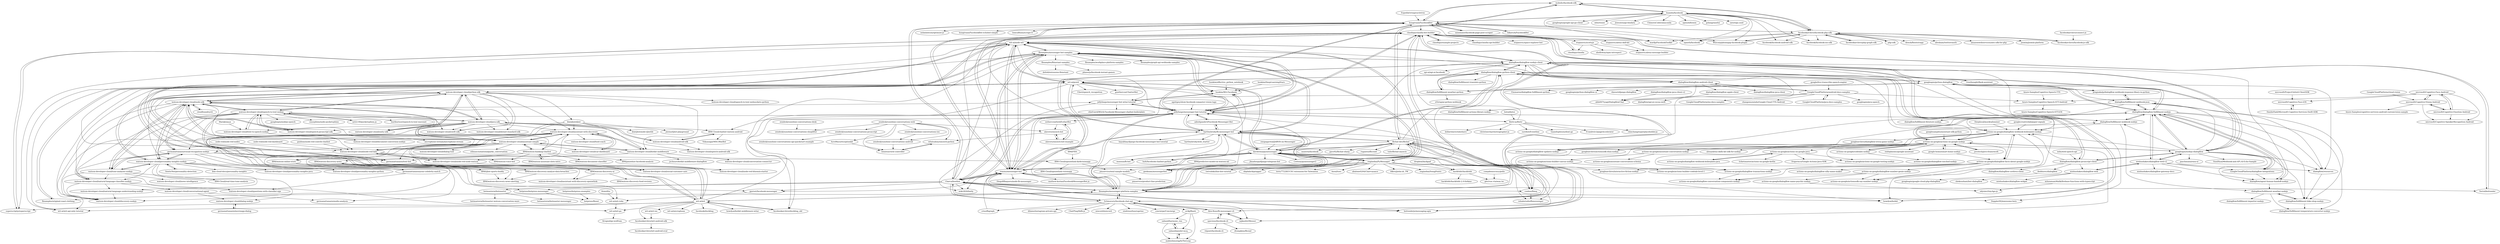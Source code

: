 digraph G {
"mobolic/facebook-sdk" -> "huandu/facebook" ["e"=1]
"mobolic/facebook-sdk" -> "hungtraan/FacebookBot" ["e"=1]
"mobolic/facebook-sdk" -> "facebookarchive/facebook-php-sdk" ["e"=1]
"mobolic/facebook-sdk" -> "fbchat-dev/fbchat" ["e"=1]
"Yoctol/bottender" -> "claudiajs/claudia-bot-builder" ["e"=1]
"fbsamples/original-coast-clothing" -> "fbsamples/messenger-bot-samples"
"googleapis/python-dialogflow" -> "dialogflow/dialogflow-python-client"
"googleapis/python-dialogflow" -> "dialogflow/fulfillment-weather-python"
"googleapis/python-dialogflow" -> "dialogflow/dialogflow-fulfillment-nodejs"
"googleapis/python-dialogflow" -> "googleapis/python-dialogflow-cx"
"googleapis/python-dialogflow" -> "dialogflow/fulfillment-webhook-nodejs"
"googleapis/python-dialogflow" -> "googleapis/nodejs-dialogflow"
"googleapis/python-dialogflow" -> "vkosuri/django-dialogflow"
"googleapis/python-dialogflow" -> "dialogflow/fulfillment-webhook-json"
"googleapis/python-dialogflow" -> "Emmarex/dialogflow-fulfillment-python"
"googleapis/python-dialogflow" -> "dialogflow/resources"
"googleapis/python-dialogflow" -> "pragnakalp/dialogflow-webhook-response-libary-in-python"
"googleapis/nodejs-dialogflow" -> "dialogflow/dialogflow-fulfillment-nodejs"
"googleapis/nodejs-dialogflow" -> "dialogflow/dialogflow-nodejs-client"
"googleapis/nodejs-dialogflow" -> "actions-on-google/actions-on-google-nodejs"
"googleapis/nodejs-dialogflow" -> "dialogflow/dialogflow-javascript-client"
"googleapis/nodejs-dialogflow" -> "dialogflow/fulfillment-webhook-nodejs"
"googleapis/nodejs-dialogflow" -> "dialogflow/fulfillment-webhook-json"
"googleapis/nodejs-dialogflow" -> "actions-on-google/dialogflow-webhook-boilerplate-nodejs"
"googleapis/nodejs-dialogflow" -> "mishushakov/dialogflow-web-v2"
"googleapis/nodejs-dialogflow" -> "dialogflow/agent-human-handoff-nodejs"
"googleapis/nodejs-dialogflow" -> "googleapis/python-dialogflow"
"googleapis/nodejs-dialogflow" -> "dialogflow/resources"
"googleapis/nodejs-dialogflow" -> "dialogflow/fulfillment-bike-shop-nodejs"
"googleapis/nodejs-dialogflow" -> "GoogleCloudPlatform/dialogflow-integrations"
"googleapis/nodejs-dialogflow" -> "paschmann/rasa-ui" ["e"=1]
"googleapis/nodejs-dialogflow" -> "SunilSyal/Webhook-and-API.AI-Echo-Sample"
"cloudfoundry/cli" -> "watson-developer-cloud/node-sdk" ["e"=1]
"facebookarchive/php-graph-sdk" -> "facebookarchive/facebook-php-sdk" ["e"=1]
"node-red/node-red-nodes" -> "watson-developer-cloud/node-red-labs" ["e"=1]
"Wizcorp/phonegap-facebook-plugin" -> "facebookarchive/facebook-php-sdk" ["e"=1]
"facebookarchive/duckling_old" -> "wit-ai/wit" ["e"=1]
"IBM/predictive-model-on-watson-ml" -> "pmservice/wml-sample-models"
"wit-ai/wit-ios" -> "facebookarchive/wit-android-sdk"
"mishushakov/dialogflow-web" -> "mishushakov/dialogflow-widget"
"mishushakov/dialogflow-web" -> "mishushakov/dialogflow-web-v2"
"mishushakov/dialogflow-web" -> "sheksushant/bot-dialogflow"
"IBM/FfDL" -> "IBM-Cloud/openwhisk-darkvisionapp" ["e"=1]
"syl22-00/pocketsphinx.js" -> "watson-developer-cloud/speech-to-text-nodejs" ["e"=1]
"wit-ai/wit" -> "wit-ai/node-wit"
"wit-ai/wit" -> "wit-ai/pywit"
"wit-ai/wit" -> "facebookarchive/duckling_old" ["e"=1]
"wit-ai/wit" -> "wit-ai/wit-api-only-tutorial"
"wit-ai/wit" -> "fbsamples/messenger-platform-samples"
"wit-ai/wit" -> "fbsamples/messenger-bot-samples"
"wit-ai/wit" -> "wit-ai/wit-go"
"wit-ai/wit" -> "wit-ai/wit-ios"
"wit-ai/wit" -> "jellyfangs/messenger-bot-witai-tutorial"
"wit-ai/wit" -> "wit-ai/microphone"
"wit-ai/wit" -> "facebook/duckling" ["e"=1]
"wit-ai/wit" -> "superscriptjs/superscript" ["e"=1]
"wit-ai/wit" -> "jellyfangs/messenger-bot-tutorial"
"wit-ai/wit" -> "howdyai/botkit-middleware-witai"
"wit-ai/wit" -> "facebookarchive/wit-android-sdk"
"fbsamples/fbinstant-samples" -> "phaserjs/facebook-instant-games"
"fbsamples/fbinstant-samples" -> "defold/extension-fbinstant"
"mishushakov/dialogflow-web-v2" -> "mishushakov/dialogflow-web"
"mishushakov/dialogflow-web-v2" -> "mishushakov/dialogflow-gateway-docs"
"mishushakov/dialogflow-web-v2" -> "dialogflow/dialogflow-fulfillment-nodejs"
"mishushakov/dialogflow-web-v2" -> "dialogflow/agent-human-handoff-nodejs"
"mishushakov/dialogflow-web-v2" -> "googleapis/nodejs-dialogflow"
"mishushakov/dialogflow-web-v2" -> "dialogflow/resources"
"mishushakov/dialogflow-web-v2" -> "GoogleCloudPlatform/dialogflow-integrations"
"dialogflow/dialogflow-fulfillment-nodejs" -> "googleapis/nodejs-dialogflow"
"dialogflow/dialogflow-fulfillment-nodejs" -> "dialogflow/fulfillment-webhook-nodejs"
"dialogflow/dialogflow-fulfillment-nodejs" -> "actions-on-google/actions-on-google-nodejs"
"dialogflow/dialogflow-fulfillment-nodejs" -> "dialogflow/fulfillment-webhook-json"
"dialogflow/dialogflow-fulfillment-nodejs" -> "dialogflow/fulfillment-firestore-nodejs"
"dialogflow/dialogflow-fulfillment-nodejs" -> "dialogflow/agent-human-handoff-nodejs"
"dialogflow/dialogflow-fulfillment-nodejs" -> "dialogflow/dialogflow-nodejs-client"
"dialogflow/dialogflow-fulfillment-nodejs" -> "GoogleCloudPlatform/dialogflow-integrations"
"dialogflow/dialogflow-fulfillment-nodejs" -> "dialogflow/fulfillment-bike-shop-nodejs"
"dialogflow/dialogflow-fulfillment-nodejs" -> "dialogflow/resources"
"dialogflow/dialogflow-fulfillment-nodejs" -> "mishushakov/dialogflow-web-v2"
"dialogflow/dialogflow-fulfillment-nodejs" -> "actions-on-google/dialogflow-webhook-boilerplate-nodejs"
"dialogflow/dialogflow-fulfillment-nodejs" -> "googleapis/python-dialogflow"
"dialogflow/dialogflow-fulfillment-nodejs" -> "actions-on-google/dialogflow-updates-nodejs"
"dialogflow/dialogflow-fulfillment-nodejs" -> "dialogflow/fulfillment-temperature-converter-nodejs"
"dialogflow/resources" -> "dialogflow/fulfillment-bike-shop-nodejs"
"IBM/watson-discovery-ui" -> "IBM/watson-discovery-news"
"IBM/watson-discovery-ui" -> "IBM/watson-discovery-food-reviews"
"IBM/watson-discovery-ui" -> "watson-developer-cloud/assistant-with-discovery-openwhisk"
"actions-on-google/actions-on-google-java" -> "actions-on-google/dialogflow-webhook-boilerplate-java"
"actions-on-google/actions-on-google-java" -> "ticketmaster/actions-on-google-kotlin" ["e"=1]
"actions-on-google/actions-on-google-java" -> "actions-on-google/actions-on-google-testing-nodejs"
"actions-on-google/actions-on-google-java" -> "frogermcs/Google-Actions-Java-SDK" ["e"=1]
"pragnakalp/dialogflow-webhook-response-libary-in-python" -> "dialogflow/fulfillment-webhook-json"
"actions-on-google/codelabs-nodejs" -> "actions-on-google/actions-on-google-nodejs"
"actions-on-google/codelabs-nodejs" -> "actions-on-google/dialogflow-iosched-nodejs"
"googlecreativelab/paper-signals" -> "actions-on-google/dialogflow-webhook-boilerplate-nodejs" ["e"=1]
"dialogflow/fulfillment-bike-shop-nodejs" -> "dialogflow/fulfillment-weather-nodejs"
"dialogflow/fulfillment-bike-shop-nodejs" -> "dialogflow/fulfillment-temperature-converter-nodejs"
"dialogflow/fulfillment-webhook-json" -> "pragnakalp/dialogflow-webhook-response-libary-in-python"
"dialogflow/fulfillment-webhook-json" -> "dialogflow/dialogflow-fulfillment-nodejs"
"dialogflow/fulfillment-webhook-json" -> "dialogflow/resources"
"dialogflow/fulfillment-webhook-json" -> "dialogflow/fulfillment-actions-library-nodejs"
"dialogflow/fulfillment-webhook-json" -> "dialogflow/fulfillment-bike-shop-nodejs"
"dialogflow/fulfillment-webhook-json" -> "actions-on-google/dialogflow-updates-nodejs"
"zendesk/sunshine-conversations-ios" -> "zendesk/sunshine-conversations-android"
"sahasd/harmony_rnn" -> "sahasd/quizlet-mcq"
"sahasd/harmony_rnn" -> "maheshmurag/InTheLoop"
"facebookarchive/wit-android-sdk" -> "facebookarchive/wit-android-eval"
"wit-ai/wit-go" -> "Krognol/go-wolfram" ["e"=1]
"actions-on-google/dialogflow-webhook-boilerplate-java" -> "actions-on-google/actions-on-google-java"
"dialogflow/dialogflow-java-client-v2" -> "abhi007tyagi/DialogflowChat"
"wit-ai/pywit" -> "wit-ai/node-wit"
"wit-ai/pywit" -> "wit-ai/wit"
"wit-ai/pywit" -> "dialogflow/dialogflow-python-client"
"wit-ai/pywit" -> "hartleybrody/fb-messenger-bot"
"wit-ai/pywit" -> "wit-ai/wit-api-only-tutorial"
"wit-ai/pywit" -> "davidchua/pymessenger"
"wit-ai/pywit" -> "facebookarchive/duckling_old" ["e"=1]
"wit-ai/pywit" -> "wit-ai/wit-go"
"wit-ai/pywit" -> "geeknam/messengerbot"
"wit-ai/pywit" -> "jellyfangs/messenger-bot-tutorial"
"wit-ai/pywit" -> "wit-ai/wit-ruby"
"wit-ai/pywit" -> "Uberi/speech_recognition" ["e"=1]
"wit-ai/pywit" -> "gunthercox/ChatterBot" ["e"=1]
"wit-ai/pywit" -> "watson-developer-cloud/python-sdk"
"wit-ai/pywit" -> "hunkim/Wit-Facebook"
"GoogleCloudPlatform/dialogflow-integrations" -> "dialogflow/dialogflow-fulfillment-nodejs"
"GoogleCloudPlatform/dialogflow-integrations" -> "dialogflow/agent-human-handoff-nodejs"
"superscriptjs/superscript" -> "claudiajs/claudia-bot-builder" ["e"=1]
"dialogflow/dialogflow-python-client" -> "googleapis/python-dialogflow"
"dialogflow/dialogflow-python-client" -> "dialogflow/fulfillment-weather-python"
"dialogflow/dialogflow-python-client" -> "dialogflow/dialogflow-nodejs-client"
"dialogflow/dialogflow-python-client" -> "wit-ai/pywit"
"dialogflow/dialogflow-python-client" -> "treethought/flask-assistant" ["e"=1]
"dialogflow/dialogflow-python-client" -> "davidchua/pymessenger"
"dialogflow/dialogflow-python-client" -> "dialogflow/dialogflow-android-client"
"dialogflow/dialogflow-python-client" -> "dialogflow/fulfillment-translate-python"
"dialogflow/dialogflow-python-client" -> "actions-on-google/dialogflow-webhook-boilerplate-nodejs"
"germanattanasio/your-celebrity-match" -> "watson-developer-cloud/questions-with-classifier-ega"
"watson-developer-cloud/node-sdk" -> "watson-developer-cloud/python-sdk"
"watson-developer-cloud/node-sdk" -> "watson-developer-cloud/java-sdk"
"watson-developer-cloud/node-sdk" -> "watson-developer-cloud/assistant-simple"
"watson-developer-cloud/node-sdk" -> "watson-developer-cloud/speech-to-text-nodejs"
"watson-developer-cloud/node-sdk" -> "watson-developer-cloud/speech-javascript-sdk"
"watson-developer-cloud/node-sdk" -> "watson-developer-cloud/personality-insights-nodejs"
"watson-developer-cloud/node-sdk" -> "watson-developer-cloud/natural-language-classifier-nodejs"
"watson-developer-cloud/node-sdk" -> "watson-developer-cloud/swift-sdk" ["e"=1]
"watson-developer-cloud/node-sdk" -> "wit-ai/node-wit"
"watson-developer-cloud/node-sdk" -> "watson-developer-cloud/unity-sdk" ["e"=1]
"watson-developer-cloud/node-sdk" -> "watson-developer-cloud/discovery-nodejs"
"watson-developer-cloud/node-sdk" -> "cloudfoundry/cli" ["e"=1]
"watson-developer-cloud/node-sdk" -> "IBM/watson-banking-chatbot"
"watson-developer-cloud/node-sdk" -> "watson-developer-cloud/tone-analyzer-nodejs"
"watson-developer-cloud/node-sdk" -> "germanattanasio/visual-recognition-nodejs"
"actions-on-google/assistant-conversation-nodejs" -> "actions-on-google/assistant-conversation-schema"
"actions-on-google/assistant-conversation-nodejs" -> "actions-on-google/actions-builder-canvas-nodejs"
"dialogflow/dialogflow-apple-client" -> "dialogflow/api-ai-cocoa-swift"
"dialogflow/dialogflow-android-client" -> "abhi007tyagi/DialogflowChat"
"dialogflow/dialogflow-android-client" -> "GoogleCloudPlatform/android-docs-samples"
"dialogflow/dialogflow-android-client" -> "dialogflow/dialogflow-java-client"
"dialogflow/dialogflow-android-client" -> "dialogflow/dialogflow-python-client"
"dialogflow/dialogflow-android-client" -> "dialogflow/dialogflow-apple-client"
"dialogflow/dialogflow-android-client" -> "IBM-Cloud/chatbot-watson-android"
"google/live-transcribe-speech-engine" -> "GoogleCloudPlatform/android-docs-samples" ["e"=1]
"criso/fbgraph" -> "remixz/messenger-bot" ["e"=1]
"wit-ai/wit-ruby" -> "wit-ai/wit-go"
"actions-on-google/actions-builder-canvas-nodejs" -> "actions-on-google/actions-builder-codelab-level-1"
"watson-developer-cloud/speech-to-text-nodejs" -> "watson-developer-cloud/speech-javascript-sdk"
"watson-developer-cloud/speech-to-text-nodejs" -> "watson-developer-cloud/node-sdk"
"watson-developer-cloud/speech-to-text-nodejs" -> "watson-developer-cloud/text-to-speech-nodejs"
"watson-developer-cloud/speech-to-text-nodejs" -> "germanattanasio/visual-recognition-nodejs"
"watson-developer-cloud/speech-to-text-nodejs" -> "watson-developer-cloud/python-sdk"
"watson-developer-cloud/speech-to-text-nodejs" -> "watson-developer-cloud/assistant-simple"
"watson-developer-cloud/speech-to-text-nodejs" -> "syl22-00/pocketsphinx.js" ["e"=1]
"watson-developer-cloud/speech-to-text-nodejs" -> "watson-developer-cloud/java-sdk"
"watson-developer-cloud/speech-to-text-nodejs" -> "buriburisuri/speech-to-text-wavenet" ["e"=1]
"watson-developer-cloud/speech-to-text-nodejs" -> "watson-developer-cloud/tone-analyzer-nodejs"
"watson-developer-cloud/speech-to-text-nodejs" -> "watson-developer-cloud/natural-language-classifier-nodejs"
"watson-developer-cloud/speech-to-text-nodejs" -> "googleapis/nodejs-speech" ["e"=1]
"watson-developer-cloud/speech-to-text-nodejs" -> "watson-developer-cloud/personality-insights-nodejs"
"watson-developer-cloud/speech-to-text-nodejs" -> "cmusphinx/node-pocketsphinx" ["e"=1]
"watson-developer-cloud/speech-to-text-nodejs" -> "watson-developer-cloud/swift-sdk" ["e"=1]
"Schmavery/facebook-chat-api" -> "fbchat-dev/fbchat"
"Schmavery/facebook-chat-api" -> "mjkaufer/Messer"
"Schmavery/facebook-chat-api" -> "remixz/messenger-bot"
"Schmavery/facebook-chat-api" -> "Charca/bootbot"
"Schmavery/facebook-chat-api" -> "jellyfangs/messenger-bot-tutorial"
"Schmavery/facebook-chat-api" -> "bottenderjs/messaging-apis" ["e"=1]
"Schmavery/facebook-chat-api" -> "concierge/Concierge"
"Schmavery/facebook-chat-api" -> "dilame/instagram-private-api" ["e"=1]
"Schmavery/facebook-chat-api" -> "ChatPlug/libfb-js" ["e"=1]
"Schmavery/facebook-chat-api" -> "Alex-Rose/fb-messenger-cli"
"Schmavery/facebook-chat-api" -> "miscord/miscord" ["e"=1]
"Schmavery/facebook-chat-api" -> "fbsamples/messenger-platform-samples"
"Schmavery/facebook-chat-api" -> "sindresorhus/caprine" ["e"=1]
"Schmavery/facebook-chat-api" -> "criso/fbgraph" ["e"=1]
"Schmavery/facebook-chat-api" -> "avikj/fbash"
"dialogflow/dialogflow-javascript-client" -> "dialogflow/dialogflow-nodejs-client"
"dialogflow/dialogflow-javascript-client" -> "googleapis/nodejs-dialogflow"
"dialogflow/dialogflow-javascript-client" -> "actions-on-google/dialogflow-webhook-boilerplate-nodejs"
"dialogflow/dialogflow-javascript-client" -> "mishushakov/dialogflow-web"
"dialogflow/dialogflow-javascript-client" -> "iboldurev/dialogflow"
"dialogflow/dialogflow-javascript-client" -> "dialogflow/dialogflow-cordova-client"
"facebookarchive/facebook-js-sdk" -> "facebookarchive/facebook-php-sdk"
"facebookarchive/facebook-php-sdk" -> "facebookarchive/facebook-js-sdk"
"facebookarchive/facebook-php-sdk" -> "php-sdk" ["e"=1]
"facebookarchive/facebook-php-sdk" -> "facebookarchive/php-graph-sdk" ["e"=1]
"facebookarchive/facebook-php-sdk" -> "huandu/facebook"
"facebookarchive/facebook-php-sdk" -> "Wizcorp/phonegap-facebook-plugin" ["e"=1]
"facebookarchive/facebook-php-sdk" -> "facebook/facebook-android-sdk" ["e"=1]
"facebookarchive/facebook-php-sdk" -> "hungtraan/FacebookBot"
"facebookarchive/facebook-php-sdk" -> "facebook/facebook-ios-sdk" ["e"=1]
"facebookarchive/facebook-php-sdk" -> "opauth/facebook"
"facebookarchive/facebook-php-sdk" -> "mobolic/facebook-sdk" ["e"=1]
"facebookarchive/facebook-php-sdk" -> "ckrack/fbootstrapp" ["e"=1]
"facebookarchive/facebook-php-sdk" -> "abraham/twitteroauth" ["e"=1]
"facebookarchive/facebook-php-sdk" -> "warifp/FacebookToolkit" ["e"=1]
"facebookarchive/facebook-php-sdk" -> "amazonwebservices/aws-sdk-for-php" ["e"=1]
"facebookarchive/facebook-php-sdk" -> "joomla/joomla-platform" ["e"=1]
"germanattanasio/visual-recognition-nodejs" -> "watson-developer-cloud/natural-language-classifier-nodejs"
"germanattanasio/visual-recognition-nodejs" -> "watson-developer-cloud/tone-analyzer-nodejs"
"germanattanasio/visual-recognition-nodejs" -> "watson-developer-cloud/social-customer-care"
"germanattanasio/visual-recognition-nodejs" -> "germanattanasio/text-bot"
"germanattanasio/visual-recognition-nodejs" -> "germanattanasio/audio-analysis"
"germanattanasio/visual-recognition-nodejs" -> "germanattanasio/your-celebrity-match"
"germanattanasio/visual-recognition-nodejs" -> "watson-developer-cloud/personality-insights-nodejs"
"minimaxir/facebook-page-post-scraper" -> "hungtraan/FacebookBot" ["e"=1]
"GoogleCloudPlatform/java-docs-samples" -> "GoogleCloudPlatform/android-docs-samples" ["e"=1]
"watson-developer-cloud/personality-insights-nodejs" -> "watson-developer-cloud/tone-analyzer-nodejs"
"watson-developer-cloud/personality-insights-nodejs" -> "watson-developer-cloud/personality-insights-python"
"watson-developer-cloud/personality-insights-nodejs" -> "watson-developer-cloud/node-sdk"
"watson-developer-cloud/personality-insights-nodejs" -> "germanattanasio/your-celebrity-match"
"watson-developer-cloud/personality-insights-nodejs" -> "SenticNet/personality-detection" ["e"=1]
"watson-developer-cloud/personality-insights-nodejs" -> "watson-developer-cloud/natural-language-classifier-nodejs"
"watson-developer-cloud/personality-insights-nodejs" -> "germanattanasio/visual-recognition-nodejs"
"watson-developer-cloud/personality-insights-nodejs" -> "ibm-cloud-docs/personality-insights"
"watson-developer-cloud/personality-insights-nodejs" -> "watson-developer-cloud/python-sdk"
"watson-developer-cloud/personality-insights-nodejs" -> "watson-developer-cloud/natural-language-understanding-nodejs"
"watson-developer-cloud/personality-insights-nodejs" -> "watson-developer-cloud/personality-insights-java"
"watson-developer-cloud/personality-insights-nodejs" -> "watson-developer-cloud/dialog-nodejs"
"watson-developer-cloud/java-sdk" -> "watson-developer-cloud/android-sdk"
"watson-developer-cloud/java-sdk" -> "watson-developer-cloud/python-sdk"
"watson-developer-cloud/java-sdk" -> "watson-developer-cloud/node-sdk"
"watson-developer-cloud/java-sdk" -> "watson-developer-cloud/speech-android-sdk"
"watson-developer-cloud/java-sdk" -> "watson-developer-cloud/dotnet-standard-sdk"
"watson-developer-cloud/java-sdk" -> "watson-developer-cloud/swift-sdk" ["e"=1]
"watson-developer-cloud/java-sdk" -> "watson-developer-cloud/unity-sdk" ["e"=1]
"watson-developer-cloud/java-sdk" -> "watson-developer-cloud/speech-javascript-sdk"
"watson-developer-cloud/java-sdk" -> "IBM-Cloud/chatbot-watson-android"
"watson-developer-cloud/java-sdk" -> "watson-developer-cloud/assistant-with-discovery"
"watson-developer-cloud/java-sdk" -> "watson-developer-cloud/assistant-simple"
"watson-developer-cloud/java-sdk" -> "watson-developer-cloud/speech-to-text-nodejs"
"watson-developer-cloud/java-sdk" -> "germanattanasio/visual-recognition-nodejs"
"watson-developer-cloud/java-sdk" -> "watson-developer-cloud/node-red-labs"
"watson-developer-cloud/java-sdk" -> "watson-developer-cloud/text-to-speech-nodejs"
"dialogflow/dialogflow-nodejs-client" -> "dialogflow/dialogflow-javascript-client"
"dialogflow/dialogflow-nodejs-client" -> "googleapis/nodejs-dialogflow"
"dialogflow/dialogflow-nodejs-client" -> "dialogflow/dialogflow-fulfillment-nodejs"
"dialogflow/dialogflow-nodejs-client" -> "dialogflow/fulfillment-webhook-nodejs"
"dialogflow/dialogflow-nodejs-client" -> "wit-ai/node-wit"
"dialogflow/dialogflow-nodejs-client" -> "actions-on-google/dialogflow-webhook-boilerplate-nodejs"
"dialogflow/dialogflow-nodejs-client" -> "dialogflow/dialogflow-python-client"
"dialogflow/dialogflow-nodejs-client" -> "fbsamples/messenger-bot-samples"
"dialogflow/dialogflow-nodejs-client" -> "dialogflow/fulfillment-weather-python"
"dialogflow/dialogflow-nodejs-client" -> "dialogflow/agent-human-handoff-nodejs"
"dialogflow/dialogflow-nodejs-client" -> "remixz/messenger-bot"
"dialogflow/dialogflow-nodejs-client" -> "api-ai/api-ai-facebook"
"dialogflow/dialogflow-nodejs-client" -> "actions-on-google/actions-on-google-nodejs"
"dialogflow/dialogflow-nodejs-client" -> "jellyfangs/messenger-bot-tutorial"
"dialogflow/dialogflow-nodejs-client" -> "dialogflow/dialogflow-android-client"
"facebookarchive/connect-js" -> "facebookarchive/facebook-js-sdk" ["e"=1]
"fbchat-dev/fbchat" -> "Schmavery/facebook-chat-api"
"fbchat-dev/fbchat" -> "davidchua/pymessenger"
"fbchat-dev/fbchat" -> "tulir/fbchat-asyncio"
"fbchat-dev/fbchat" -> "rehabstudio/fbmessenger"
"fbchat-dev/fbchat" -> "enginebai/PyMessager"
"fbchat-dev/fbchat" -> "mobolic/facebook-sdk" ["e"=1]
"fbchat-dev/fbchat" -> "hartleybrody/fb-messenger-bot"
"fbchat-dev/fbchat" -> "hult/facebook-chatbot-python"
"fbchat-dev/fbchat" -> "Alex-Rose/fb-messenger-cli"
"fbchat-dev/fbchat" -> "mjkaufer/Messer"
"fbchat-dev/fbchat" -> "conbus/fbmq"
"fbchat-dev/fbchat" -> "mautrix/facebook" ["e"=1]
"fbchat-dev/fbchat" -> "gave92/fbchat-sharp"
"fbchat-dev/fbchat" -> "dialogflow/dialogflow-python-client"
"fbchat-dev/fbchat" -> "rugantio/fbcrawl" ["e"=1]
"zendesk/sunshine-conversations-web" -> "zendesk/sunshine-conversations-javascript"
"zendesk/sunshine-conversations-web" -> "lemieux/view-controller"
"zendesk/sunshine-conversations-web" -> "alavers/smooch-bot"
"zendesk/sunshine-conversations-web" -> "zendesk/sunshine-conversations-android"
"zendesk/sunshine-conversations-web" -> "zendesk/sunshine-conversations-ios"
"zendesk/sunshine-conversations-web" -> "whatsahoy/smooch-python"
"zendesk/sunshine-conversations-web" -> "AcroMace/receptionkit"
"zendesk/sunshine-conversations-web" -> "zendesk/sunshine-conversations-shoplifter"
"watson-developer-cloud/text-to-speech-nodejs" -> "watson-developer-cloud/speech-to-text-nodejs"
"watson-developer-cloud/text-to-speech-nodejs" -> "watson-developer-cloud/document-conversion-nodejs"
"mjkaufer/Messer" -> "Alex-Rose/fb-messenger-cli"
"maheshmurag/InTheLoop" -> "sahasd/quizlet-mcq"
"watson-developer-cloud/tone-analyzer-nodejs" -> "watson-developer-cloud/personality-insights-nodejs"
"watson-developer-cloud/tone-analyzer-nodejs" -> "germanattanasio/visual-recognition-nodejs"
"watson-developer-cloud/tone-analyzer-nodejs" -> "IBM-Cloud/real-time-tone-analysis"
"watson-developer-cloud/tone-analyzer-nodejs" -> "watson-developer-cloud/natural-language-classifier-nodejs"
"watson-developer-cloud/tone-analyzer-nodejs" -> "watson-developer-cloud/discovery-nodejs"
"watson-developer-cloud/tone-analyzer-nodejs" -> "watson-developer-cloud/node-sdk"
"watson-developer-cloud/tone-analyzer-nodejs" -> "watson-developer-cloud/news-intelligence"
"watson-developer-cloud/natural-language-classifier-nodejs" -> "watson-developer-cloud/conversational-agent"
"watson-developer-cloud/natural-language-classifier-nodejs" -> "watson-developer-cloud/questions-with-classifier-ega"
"watson-developer-cloud/natural-language-classifier-nodejs" -> "watson-developer-cloud/discovery-nodejs"
"watson-developer-cloud/natural-language-classifier-nodejs" -> "watson-developer-cloud/natural-language-understanding-nodejs"
"AcroMace/receptionkit" -> "lemieux/view-controller"
"lemieux/view-controller" -> "whatsahoy/smooch-python"
"watson-developer-cloud/dialog-nodejs" -> "germanattanasio/movieapp-dialog"
"watson-developer-cloud/python-sdk" -> "watson-developer-cloud/node-sdk"
"watson-developer-cloud/python-sdk" -> "watson-developer-cloud/java-sdk"
"watson-developer-cloud/python-sdk" -> "watson-developer-cloud/assistant-simple"
"watson-developer-cloud/python-sdk" -> "watson-developer-cloud/personality-insights-nodejs"
"watson-developer-cloud/python-sdk" -> "watson-developer-cloud/speech-to-text-nodejs"
"watson-developer-cloud/python-sdk" -> "watson-developer-cloud/unity-sdk" ["e"=1]
"watson-developer-cloud/python-sdk" -> "watson-developer-cloud/dotnet-standard-sdk"
"watson-developer-cloud/python-sdk" -> "watson-developer-cloud/swift-sdk" ["e"=1]
"watson-developer-cloud/python-sdk" -> "ibmtjbot/tjbot"
"watson-developer-cloud/python-sdk" -> "watson-developer-cloud/node-red-labs"
"watson-developer-cloud/python-sdk" -> "watson-developer-cloud/personality-insights-python"
"watson-developer-cloud/python-sdk" -> "watson-developer-cloud/botkit-middleware"
"watson-developer-cloud/python-sdk" -> "watson-developer-cloud/speech-to-text-websockets-python"
"watson-developer-cloud/python-sdk" -> "wit-ai/pywit"
"watson-developer-cloud/python-sdk" -> "watson-developer-cloud/assistant-with-discovery"
"ExpediaGroup/cyclotron" -> "hungtraan/FacebookBot" ["e"=1]
"howdyai/botkit" -> "claudiajs/claudia-bot-builder" ["e"=1]
"dropbox/hackpad" -> "hackfoldr/hackfoldr" ["e"=1]
"mdn/web-speech-api" -> "dialogflow/dialogflow-javascript-client" ["e"=1]
"microsoft/ProjectOxford-ClientSDK" -> "microsoft/Cognitive-Face-iOS" ["e"=1]
"watson-developer-cloud/speech-javascript-sdk" -> "watson-developer-cloud/speech-to-text-nodejs"
"watson-developer-cloud/speech-javascript-sdk" -> "microphone-stream/microphone-stream" ["e"=1]
"watson-developer-cloud/speech-javascript-sdk" -> "watson-developer-cloud/node-sdk"
"watson-developer-cloud/unity-sdk" -> "watson-developer-cloud/node-sdk" ["e"=1]
"watson-developer-cloud/node-red-labs" -> "watson-developer-cloud/node-red-node-watson"
"watson-developer-cloud/node-red-labs" -> "watson-developer-cloud/node-red-bluemix-starter"
"watson-developer-cloud/node-red-labs" -> "watson-developer-cloud/assistant-with-discovery"
"watson-developer-cloud/node-red-labs" -> "IBM-Cloud/openwhisk-darkvisionapp"
"watson-developer-cloud/node-red-labs" -> "watson-developer-cloud/discovery-nodejs"
"whatsahoy/smooch-python" -> "lemieux/view-controller"
"germanattanasio/movieapp-dialog" -> "watson-developer-cloud/dialog-nodejs"
"zendesk/sunshine-conversations-javascript" -> "zendesk/sunshine-conversations-api-quickstart-example"
"zendesk/sunshine-conversations-android" -> "lemieux/view-controller"
"huandu/facebook" -> "facebookarchive/facebook-php-sdk"
"huandu/facebook" -> "mobolic/facebook-sdk" ["e"=1]
"huandu/facebook" -> "opauth/facebook"
"huandu/facebook" -> "facebook/facebook-android-sdk" ["e"=1]
"huandu/facebook" -> "hungtraan/FacebookBot"
"huandu/facebook" -> "Wizcorp/phonegap-facebook-plugin" ["e"=1]
"huandu/facebook" -> "facebook/facebook-ios-sdk" ["e"=1]
"huandu/facebook" -> "googleapis/google-api-go-client" ["e"=1]
"huandu/facebook" -> "warifp/FacebookToolkit" ["e"=1]
"huandu/facebook" -> "nfnt/resize" ["e"=1]
"huandu/facebook" -> "jteeuwen/go-bindata" ["e"=1]
"huandu/facebook" -> "ChimeraCoder/anaconda" ["e"=1]
"huandu/facebook" -> "openshift/osin" ["e"=1]
"huandu/facebook" -> "golang/oauth2" ["e"=1]
"huandu/facebook" -> "satori/go.uuid" ["e"=1]
"fbsamples/messenger-platform-samples" -> "fbsamples/messenger-bot-samples"
"fbsamples/messenger-platform-samples" -> "jellyfangs/messenger-bot-tutorial"
"fbsamples/messenger-platform-samples" -> "wit-ai/node-wit"
"fbsamples/messenger-platform-samples" -> "remixz/messenger-bot"
"fbsamples/messenger-platform-samples" -> "claudiajs/claudia-bot-builder"
"fbsamples/messenger-platform-samples" -> "fbsamples/original-coast-clothing"
"fbsamples/messenger-platform-samples" -> "Charca/bootbot"
"fbsamples/messenger-platform-samples" -> "hartleybrody/fb-messenger-bot"
"fbsamples/messenger-platform-samples" -> "dialogflow/dialogflow-nodejs-client"
"fbsamples/messenger-platform-samples" -> "wit-ai/wit"
"fbsamples/messenger-platform-samples" -> "howdyai/botkit" ["e"=1]
"fbsamples/messenger-platform-samples" -> "DopplerHQ/awesome-bots" ["e"=1]
"fbsamples/messenger-platform-samples" -> "davidchua/pymessenger"
"fbsamples/messenger-platform-samples" -> "hungtraan/FacebookBot"
"fbsamples/messenger-platform-samples" -> "Schmavery/facebook-chat-api"
"watson-developer-cloud/assistant-simple" -> "watson-developer-cloud/assistant-with-discovery"
"watson-developer-cloud/assistant-simple" -> "watson-developer-cloud/botkit-middleware"
"watson-developer-cloud/assistant-simple" -> "watson-developer-cloud/car-dashboard"
"watson-developer-cloud/assistant-simple" -> "germanattanasio/text-bot"
"watson-developer-cloud/assistant-simple" -> "watson-developer-cloud/node-sdk"
"watson-developer-cloud/assistant-simple" -> "IBM/watson-banking-chatbot"
"watson-developer-cloud/assistant-simple" -> "IBM/watson-online-store"
"watson-developer-cloud/assistant-simple" -> "watson-developer-cloud/dialog-tool"
"watson-developer-cloud/assistant-simple" -> "IBM/watson-voice-bot"
"watson-developer-cloud/assistant-simple" -> "watson-developer-cloud/node-red-labs"
"watson-developer-cloud/assistant-simple" -> "watson-developer-cloud/python-sdk"
"watson-developer-cloud/assistant-simple" -> "watson-developer-cloud/assistant-with-discovery-openwhisk"
"watson-developer-cloud/assistant-simple" -> "cdimascio/nationalparks_conversation"
"watson-developer-cloud/assistant-simple" -> "germanattanasio/visual-recognition-nodejs"
"watson-developer-cloud/assistant-simple" -> "watson-developer-cloud/node-red-node-watson"
"jellyfangs/messenger-bot-tutorial" -> "remixz/messenger-bot"
"jellyfangs/messenger-bot-tutorial" -> "jellyfangs/messenger-bot-witai-tutorial"
"jellyfangs/messenger-bot-tutorial" -> "fbsamples/messenger-platform-samples"
"jellyfangs/messenger-bot-tutorial" -> "wit-ai/node-wit"
"jellyfangs/messenger-bot-tutorial" -> "hartleybrody/fb-messenger-bot"
"jellyfangs/messenger-bot-tutorial" -> "Charca/bootbot"
"jellyfangs/messenger-bot-tutorial" -> "hungtraan/FacebookBot"
"jellyfangs/messenger-bot-tutorial" -> "hunkim/Wit-Facebook"
"jellyfangs/messenger-bot-tutorial" -> "Bottr-js/Bottr"
"jellyfangs/messenger-bot-tutorial" -> "fbsamples/messenger-bot-samples"
"jellyfangs/messenger-bot-tutorial" -> "esthercrawford/EstherBot"
"jellyfangs/messenger-bot-tutorial" -> "adeshpande3/Facebook-Messenger-Bot" ["e"=1]
"jellyfangs/messenger-bot-tutorial" -> "jgorset/facebook-messenger" ["e"=1]
"jellyfangs/messenger-bot-tutorial" -> "claudiajs/claudia-bot-builder"
"jellyfangs/messenger-bot-tutorial" -> "howdyai/botkit" ["e"=1]
"claudiajs/claudia" -> "claudiajs/claudia-bot-builder" ["e"=1]
"claudiajs/example-projects" -> "claudiajs/claudia-bot-builder" ["e"=1]
"IBM-Cloud/openwhisk-darkvisionapp" -> "IBM-Cloud/openwhisk-visionapp"
"IBM-Cloud/openwhisk-darkvisionapp" -> "pmservice/wml-sample-models"
"swapagarwal/JARVIS-on-Messenger" -> "davidchua/pymessenger" ["e"=1]
"Alex-Rose/fb-messenger-cli" -> "mjkaufer/Messer"
"Alex-Rose/fb-messenger-cli" -> "specious/facebook-cli"
"Alex-Rose/fb-messenger-cli" -> "fbchat-dev/fbchat"
"Alex-Rose/fb-messenger-cli" -> "Schmavery/facebook-chat-api"
"node-red/node-red-dashboard" -> "watson-developer-cloud/node-red-labs" ["e"=1]
"remixz/messenger-bot" -> "jellyfangs/messenger-bot-tutorial"
"remixz/messenger-bot" -> "Charca/bootbot"
"remixz/messenger-bot" -> "DiegoRBaquero/node-fb-messenger"
"remixz/messenger-bot" -> "wit-ai/node-wit"
"remixz/messenger-bot" -> "fbsamples/messenger-bot-samples"
"remixz/messenger-bot" -> "claudiajs/claudia-bot-builder"
"remixz/messenger-bot" -> "fbsamples/messenger-platform-samples"
"remixz/messenger-bot" -> "mathew-kurian/FacebookMessengerBot.js"
"remixz/messenger-bot" -> "davidchua/pymessenger"
"remixz/messenger-bot" -> "jgorset/facebook-messenger" ["e"=1]
"remixz/messenger-bot" -> "hartleybrody/fb-messenger-bot"
"remixz/messenger-bot" -> "dialogflow/dialogflow-nodejs-client"
"remixz/messenger-bot" -> "miki2826/botly"
"remixz/messenger-bot" -> "hungtraan/FacebookBot"
"remixz/messenger-bot" -> "Schmavery/facebook-chat-api"
"jgorset/facebook-messenger" -> "wit-ai/wit-ruby" ["e"=1]
"wit-ai/node-wit" -> "wit-ai/wit"
"wit-ai/node-wit" -> "jellyfangs/messenger-bot-tutorial"
"wit-ai/node-wit" -> "wit-ai/pywit"
"wit-ai/node-wit" -> "remixz/messenger-bot"
"wit-ai/node-wit" -> "dialogflow/dialogflow-nodejs-client"
"wit-ai/node-wit" -> "fbsamples/messenger-platform-samples"
"wit-ai/node-wit" -> "wit-ai/wit-api-only-tutorial"
"wit-ai/node-wit" -> "jellyfangs/messenger-bot-witai-tutorial"
"wit-ai/node-wit" -> "watson-developer-cloud/node-sdk"
"wit-ai/node-wit" -> "facebookarchive/duckling_old" ["e"=1]
"wit-ai/node-wit" -> "hunkim/Wit-Facebook"
"wit-ai/node-wit" -> "howdyai/botkit" ["e"=1]
"wit-ai/node-wit" -> "claudiajs/claudia-bot-builder"
"wit-ai/node-wit" -> "fbsamples/messenger-bot-samples"
"wit-ai/node-wit" -> "superscriptjs/superscript" ["e"=1]
"GoogleCloudPlatform/cloud-vision" -> "microsoft/Cognitive-Vision-Android" ["e"=1]
"hunkim/effective_python_notebook" -> "hunkim/Wit-Facebook" ["e"=1]
"hikaruAi/FacebookBot" -> "hungtraan/FacebookBot" ["e"=1]
"davidchua/pymessenger" -> "geeknam/messengerbot"
"davidchua/pymessenger" -> "hartleybrody/fb-messenger-bot"
"davidchua/pymessenger" -> "conbus/fbmq"
"davidchua/pymessenger" -> "rehabstudio/fbmessenger"
"davidchua/pymessenger" -> "hult/facebook-chatbot-python"
"davidchua/pymessenger" -> "fbchat-dev/fbchat"
"davidchua/pymessenger" -> "Cretezy/pymessenger2"
"davidchua/pymessenger" -> "enginebai/PyMessager"
"davidchua/pymessenger" -> "remixz/messenger-bot"
"davidchua/pymessenger" -> "dialogflow/dialogflow-python-client"
"davidchua/pymessenger" -> "wit-ai/pywit"
"davidchua/pymessenger" -> "jlmadurga/django-telegram-bot" ["e"=1]
"davidchua/pymessenger" -> "masnun/fb-bot"
"davidchua/pymessenger" -> "jellyfangs/messenger-bot-tutorial"
"jellyfangs/messenger-bot-witai-tutorial" -> "hunkim/Wit-Facebook"
"jellyfangs/messenger-bot-witai-tutorial" -> "jellyfangs/messenger-bot-tutorial"
"jellyfangs/messenger-bot-witai-tutorial" -> "chief-nerd/WitAI-Facebook-Messenger-chatbot-boilerplate"
"jellyfangs/messenger-bot-witai-tutorial" -> "miki2826/botly"
"GoogleCloudPlatform/android-docs-samples" -> "abhi007tyagi/DialogflowChat"
"GoogleCloudPlatform/android-docs-samples" -> "googleapis/java-speech" ["e"=1]
"GoogleCloudPlatform/android-docs-samples" -> "Azure-Samples/Cognitive-Speech-STT-Android"
"GoogleCloudPlatform/android-docs-samples" -> "GoogleCloudPlatform/ios-docs-samples"
"GoogleCloudPlatform/android-docs-samples" -> "dialogflow/dialogflow-android-client"
"GoogleCloudPlatform/android-docs-samples" -> "changemyminds/Google-Cloud-TTS-Android"
"GoogleCloudPlatform/android-docs-samples" -> "GoogleCloudPlatform/java-docs-samples" ["e"=1]
"watson-developer-cloud/android-sdk" -> "watson-developer-cloud/java-sdk"
"watson-developer-cloud/android-sdk" -> "watson-developer-cloud/speech-android-sdk"
"watson-developer-cloud/android-sdk" -> "IBM-Cloud/chatbot-watson-android"
"geeknam/messengerbot" -> "davidchua/pymessenger"
"enginebai/PyMessager" -> "davidchua/pymessenger"
"enginebai/PyMessager" -> "geeknam/messengerbot"
"enginebai/PyMessager" -> "hartleybrody/fb-messenger-bot"
"enginebai/PyMessager" -> "conbus/fbmq"
"enginebai/PyMessager" -> "fbchat-dev/fbchat"
"enginebai/PyMessager" -> "abalone0204/Clairvoyance" ["e"=1]
"enginebai/PyMessager" -> "bottenderjs/messaging-apis" ["e"=1]
"enginebai/PyMessager" -> "ldkrsi/jieba-zh_TW" ["e"=1]
"enginebai/PyMessager" -> "enginebai/SwagPoints" ["e"=1]
"enginebai/PyMessager" -> "twtrubiks/line-bot-tutorial" ["e"=1]
"enginebai/PyMessager" -> "hackfoldr/hackfoldr"
"enginebai/PyMessager" -> "ckiplab/ckiptagger" ["e"=1]
"enginebai/PyMessager" -> "terry77228/UCSC-extension-for-Taiwanese" ["e"=1]
"enginebai/PyMessager" -> "remixz/messenger-bot"
"enginebai/PyMessager" -> "Asoul/tsec" ["e"=1]
"esthercrawford/EstherBot" -> "alavers/smooch-bot-example"
"esthercrawford/EstherBot" -> "alavers/smooch-bot"
"dialogflow/fulfillment-webhook-nodejs" -> "dialogflow/dialogflow-fulfillment-nodejs"
"dialogflow/fulfillment-webhook-nodejs" -> "dialogflow/fulfillment-weather-nodejs"
"dialogflow/fulfillment-webhook-nodejs" -> "actions-on-google/dialogflow-webhook-boilerplate-nodejs"
"watson-developer-cloud/conversational-agent" -> "watson-developer-cloud/dialog-nodejs"
"watson-developer-cloud/conversational-agent" -> "germanattanasio/audio-analysis"
"DanilaVladi/Microsoft-Cognitive-Services-Swift-SDK" -> "microsoft/Cognitive-Face-iOS"
"hunkim/Wit-Facebook" -> "jellyfangs/messenger-bot-witai-tutorial"
"alavers/smooch-bot-example" -> "alavers/smooch-bot"
"alavers/smooch-bot-example" -> "esthercrawford/EstherBot"
"alavers/smooch-bot" -> "alavers/smooch-bot-example"
"alavers/smooch-bot" -> "whatsahoy/smooch-python"
"watson-developer-cloud/node-red-node-watson" -> "watson-developer-cloud/node-red-labs"
"watson-developer-cloud/node-red-node-watson" -> "watson-developer-cloud/node-red-bluemix-starter"
"dialogflow/fulfillment-weather-python" -> "dialogflow/dialogflow-python-client"
"dialogflow/fulfillment-weather-python" -> "googleapis/python-dialogflow"
"dialogflow/fulfillment-weather-python" -> "xVir/apiai-python-webhook"
"sahasd/quizlet-mcq" -> "sahasd/harmony_rnn"
"sahasd/quizlet-mcq" -> "maheshmurag/InTheLoop"
"avikj/fbash" -> "sahasd/quizlet-mcq"
"avikj/fbash" -> "sahasd/harmony_rnn"
"avikj/fbash" -> "maheshmurag/InTheLoop"
"php-sdk" -> "facebookarchive/facebook-php-sdk" ["e"=1]
"hungtraan/FacebookBot" -> "facebookarchive/facebook-php-sdk"
"hungtraan/FacebookBot" -> "jellyfangs/messenger-bot-tutorial"
"hungtraan/FacebookBot" -> "huandu/facebook"
"hungtraan/FacebookBot" -> "minimaxir/facebook-page-post-scraper" ["e"=1]
"hungtraan/FacebookBot" -> "hikaruAi/FacebookBot" ["e"=1]
"hungtraan/FacebookBot" -> "mobolic/facebook-sdk" ["e"=1]
"hungtraan/FacebookBot" -> "nolanlawson/optimize-js" ["e"=1]
"hungtraan/FacebookBot" -> "remixz/messenger-bot"
"hungtraan/FacebookBot" -> "Wizcorp/phonegap-facebook-plugin" ["e"=1]
"hungtraan/FacebookBot" -> "warifp/FacebookToolkit" ["e"=1]
"hungtraan/FacebookBot" -> "Charca/bootbot"
"hungtraan/FacebookBot" -> "claudiajs/claudia-bot-builder"
"hungtraan/FacebookBot" -> "hungtraan/FacebookBot-echobot-simple"
"hungtraan/FacebookBot" -> "opauth/facebook"
"hungtraan/FacebookBot" -> "IonicaBizau/scrape-it" ["e"=1]
"Azure-Samples/Cognitive-Speech-TTS" -> "Azure-Samples/Cognitive-Speech-STT-Android" ["e"=1]
"claudiajs/claudia-bot-builder" -> "claudiajs/example-projects" ["e"=1]
"claudiajs/claudia-bot-builder" -> "claudiajs/claudia" ["e"=1]
"claudiajs/claudia-bot-builder" -> "claudiajs/claudia-api-builder" ["e"=1]
"claudiajs/claudia-bot-builder" -> "remixz/messenger-bot"
"claudiajs/claudia-bot-builder" -> "howdyai/botkit" ["e"=1]
"claudiajs/claudia-bot-builder" -> "Yoctol/bottender" ["e"=1]
"claudiajs/claudia-bot-builder" -> "bottenderjs/messaging-apis" ["e"=1]
"claudiajs/claudia-bot-builder" -> "fbsamples/messenger-platform-samples"
"claudiajs/claudia-bot-builder" -> "jellyfangs/messenger-bot-tutorial"
"claudiajs/claudia-bot-builder" -> "wit-ai/node-wit"
"claudiajs/claudia-bot-builder" -> "superscriptjs/superscript" ["e"=1]
"claudiajs/claudia-bot-builder" -> "DopplerHQ/awesome-bots" ["e"=1]
"claudiajs/claudia-bot-builder" -> "stojanovic/space-explorer-bot"
"claudiajs/claudia-bot-builder" -> "stojanovic/scottyjs"
"claudiajs/claudia-bot-builder" -> "stojanovic/alexa-skill-kit"
"guidone/node-red-contrib-chatbot" -> "watson-developer-cloud/node-red-labs" ["e"=1]
"specious/facebook-cli" -> "Alex-Rose/fb-messenger-cli"
"specious/facebook-cli" -> "vhpoet/facebook-cli"
"specious/facebook-cli" -> "dtompkins/fbcmd"
"Charca/bootbot" -> "remixz/messenger-bot"
"Charca/bootbot" -> "jellyfangs/messenger-bot-tutorial"
"Charca/bootbot" -> "fbsamples/messenger-bot-samples"
"Charca/bootbot" -> "fbsamples/messenger-platform-samples"
"Charca/bootbot" -> "jgorset/facebook-messenger" ["e"=1]
"Charca/bootbot" -> "bottenderjs/messaging-apis" ["e"=1]
"Charca/bootbot" -> "Schmavery/facebook-chat-api"
"Charca/bootbot" -> "miki2826/botly"
"Charca/bootbot" -> "botmasterai/botmaster"
"Charca/bootbot" -> "hungtraan/FacebookBot"
"Charca/bootbot" -> "botpress/botpress-messenger"
"Charca/bootbot" -> "conbus/fbmq"
"Charca/bootbot" -> "wit-ai/node-wit"
"Charca/bootbot" -> "Yoctol/bottender" ["e"=1]
"Charca/bootbot" -> "claudiajs/claudia-bot-builder"
"conbus/fbmq" -> "davidchua/pymessenger"
"conbus/fbmq" -> "rehabstudio/fbmessenger"
"hartleybrody/fb-messenger-bot" -> "davidchua/pymessenger"
"hartleybrody/fb-messenger-bot" -> "jellyfangs/messenger-bot-tutorial"
"hartleybrody/fb-messenger-bot" -> "hult/facebook-chatbot-python"
"hartleybrody/fb-messenger-bot" -> "hayabhay/django-facebook-messenger-bot-tutorial"
"hartleybrody/fb-messenger-bot" -> "masnun/fb-bot"
"hartleybrody/fb-messenger-bot" -> "adeshpande3/Facebook-Messenger-Bot" ["e"=1]
"hartleybrody/fb-messenger-bot" -> "conbus/fbmq"
"hartleybrody/fb-messenger-bot" -> "fbsamples/messenger-bot-samples"
"hartleybrody/fb-messenger-bot" -> "enginebai/PyMessager"
"hartleybrody/fb-messenger-bot" -> "wit-ai/pywit"
"hartleybrody/fb-messenger-bot" -> "remixz/messenger-bot"
"hartleybrody/fb-messenger-bot" -> "hartleybrody/web_starter"
"hartleybrody/fb-messenger-bot" -> "geeknam/messengerbot"
"hartleybrody/fb-messenger-bot" -> "fbchat-dev/fbchat"
"hartleybrody/fb-messenger-bot" -> "hunkim/Wit-Facebook"
"botmasterai/botmaster" -> "botmasterai/botmaster-messenger"
"botmasterai/botmaster" -> "botmasterai/botmaster-watson-conversation-ware"
"Bottr-js/Bottr" -> "surebot/Eventline"
"Bottr-js/Bottr" -> "jellyfangs/messenger-bot-tutorial"
"Bottr-js/Bottr" -> "tiaanduplessis/dont-go"
"Bottr-js/Bottr" -> "EvandroLG/pageAccelerator" ["e"=1]
"Bottr-js/Bottr" -> "chinchang/superplaceholder.js" ["e"=1]
"Bottr-js/Bottr" -> "dollarshaveclub/shave" ["e"=1]
"Bottr-js/Bottr" -> "christinecha/choreographer-js" ["e"=1]
"Bottr-js/Bottr" -> "claudiajs/claudia-bot-builder"
"microsoft/Cognitive-Emotion-Android" -> "microsoft/Cognitive-Face-Android"
"microsoft/Cognitive-Emotion-Android" -> "microsoft/Cognitive-Vision-Android"
"microsoft/Cognitive-Emotion-Android" -> "microsoft/Cognitive-SpeakerRecognition-Android"
"microsoft/Cognitive-Face-Android" -> "microsoft/Cognitive-Emotion-Android"
"microsoft/Cognitive-Face-Android" -> "microsoft/Cognitive-Vision-Android"
"microsoft/Cognitive-Face-Android" -> "microsoft/Cognitive-Face-iOS"
"microsoft/Cognitive-Face-Android" -> "Azure-Samples/Cognitive-Speech-STT-Android"
"microsoft/Cognitive-Face-Android" -> "microsoft/Cognitive-SpeakerRecognition-Android"
"Azure-Samples/Cognitive-Speech-STT-Android" -> "Azure-Samples/Cognitive-Speech-STT-iOS"
"iboldurev/dialogflow" -> "googleapis/google-cloud-php-dialogflow"
"germanattanasio/text-bot" -> "watson-developer-cloud/social-customer-care"
"germanattanasio/text-bot" -> "watson-developer-cloud/assistant-with-discovery"
"microsoft/Cognitive-Face-iOS" -> "DanilaVladi/Microsoft-Cognitive-Services-Swift-SDK"
"microsoft/Cognitive-Vision-Android" -> "microsoft/Cognitive-Emotion-Android"
"microsoft/Cognitive-Vision-Android" -> "microsoft/Cognitive-SpeakerRecognition-Android"
"microsoft/Cognitive-Vision-Android" -> "microsoft/Cognitive-Face-Android"
"microsoft/Cognitive-Vision-Android" -> "Azure-Samples/cognitive-services-android-customvision-sample"
"watson-developer-cloud/car-dashboard" -> "watson-developer-cloud/assistant-with-discovery"
"watson-developer-cloud/assistant-with-discovery" -> "watson-developer-cloud/assistant-simple"
"watson-developer-cloud/assistant-with-discovery" -> "watson-developer-cloud/car-dashboard"
"watson-developer-cloud/assistant-with-discovery" -> "germanattanasio/text-bot"
"watson-developer-cloud/assistant-with-discovery" -> "watson-developer-cloud/food-coach"
"watson-developer-cloud/assistant-with-discovery" -> "watson-developer-cloud/node-red-node-watson"
"watson-developer-cloud/assistant-with-discovery" -> "watson-developer-cloud/discovery-nodejs"
"watson-developer-cloud/assistant-with-discovery" -> "watson-developer-cloud/botkit-middleware"
"watson-developer-cloud/assistant-with-discovery" -> "watson-developer-cloud/node-red-labs"
"watson-developer-cloud/botkit-middleware" -> "watson-developer-cloud/assistant-simple"
"watson-developer-cloud/botkit-middleware" -> "watson-developer-cloud/conversation-connector"
"watson-developer-cloud/botkit-middleware" -> "germanattanasio/text-bot"
"watson-developer-cloud/botkit-middleware" -> "watson-developer-cloud/assistant-with-discovery"
"watson-developer-cloud/botkit-middleware" -> "jschnurr/botkit-middleware-dialogflow"
"ibmtjbot/tjbot" -> "ibmtjbot/node-tjbotlib"
"ibmtjbot/tjbot" -> "jweisz/tjbot-playground"
"ibmtjbot/tjbot" -> "watson-developer-cloud/node-red-labs"
"ibmtjbot/tjbot" -> "watson-developer-cloud/assistant-with-discovery"
"ibmtjbot/tjbot" -> "watson-developer-cloud/botkit-middleware"
"ibmtjbot/tjbot" -> "IBM/tjbot-sports-buddy"
"compdemocracy/polis" -> "g0v/vue.vtaiwan.tw" ["e"=1]
"Marak/say.js" -> "watson-developer-cloud/text-to-speech-nodejs" ["e"=1]
"ageitgey/show-facebook-computer-vision-tags" -> "jellyfangs/messenger-bot-tutorial" ["e"=1]
"actions-on-google/actions-on-google-nodejs" -> "dialogflow/dialogflow-fulfillment-nodejs"
"actions-on-google/actions-on-google-nodejs" -> "google-home/smart-home-nodejs" ["e"=1]
"actions-on-google/actions-on-google-nodejs" -> "actions-on-google/dialogflow-webhook-boilerplate-nodejs"
"actions-on-google/actions-on-google-nodejs" -> "googleapis/nodejs-dialogflow"
"actions-on-google/actions-on-google-nodejs" -> "actions-on-google/codelabs-nodejs"
"actions-on-google/actions-on-google-nodejs" -> "actions-on-google/actions-on-google-testing-nodejs"
"actions-on-google/actions-on-google-nodejs" -> "actions-on-google/dialogflow-updates-nodejs"
"actions-on-google/actions-on-google-nodejs" -> "actions-on-google/assistant-conversation-nodejs"
"actions-on-google/actions-on-google-nodejs" -> "dialogflow/fulfillment-webhook-nodejs"
"actions-on-google/actions-on-google-nodejs" -> "actions-on-google/actions-on-google-java"
"actions-on-google/actions-on-google-nodejs" -> "actions-on-google/dialogflow-facts-about-google-nodejs"
"actions-on-google/actions-on-google-nodejs" -> "endoplasmic/google-assistant" ["e"=1]
"actions-on-google/actions-on-google-nodejs" -> "jovotech/jovo-framework" ["e"=1]
"actions-on-google/actions-on-google-nodejs" -> "alexa/alexa-skills-kit-sdk-for-nodejs" ["e"=1]
"actions-on-google/actions-on-google-nodejs" -> "actions-on-google/dialogflow-transactions-nodejs"
"treethought/flask-assistant" -> "pragnakalp/dialogflow-webhook-response-libary-in-python" ["e"=1]
"treethought/flask-assistant" -> "dialogflow/dialogflow-python-client" ["e"=1]
"actions-on-google/dialogflow-facts-about-google-nodejs" -> "actions-on-google/dialogflow-webhook-boilerplate-nodejs"
"actions-on-google/dialogflow-facts-about-google-nodejs" -> "googlearchive/interactive-fiction-nodejs"
"actions-on-google/dialogflow-facts-about-google-nodejs" -> "actions-on-google/dialogflow-number-genie-nodejs"
"actions-on-google/dialogflow-facts-about-google-nodejs" -> "actions-on-google/dialogflow-silly-name-maker"
"actions-on-google/dialogflow-facts-about-google-nodejs" -> "actions-on-google/dialogflow-conversation-components-nodejs"
"actions-on-google/dialogflow-facts-about-google-nodejs" -> "actions-on-google/actionssdk-say-number-nodejs"
"actions-on-google/dialogflow-facts-about-google-nodejs" -> "actions-on-google/dialogflow-transactions-nodejs"
"botpress/botpress-messenger" -> "botpress/Boost"
"SenticNet/personality-detection" -> "watson-developer-cloud/personality-insights-nodejs" ["e"=1]
"IBM-Cloud/chatbot-watson-android" -> "VidyasagarMSC/WatBot"
"IBM-Cloud/chatbot-watson-android" -> "watson-developer-cloud/android-sdk"
"actions-on-google/dialogflow-webhook-boilerplate-nodejs" -> "actions-on-google/dialogflow-facts-about-google-nodejs"
"actions-on-google/dialogflow-webhook-boilerplate-nodejs" -> "actions-on-google/dialogflow-transactions-nodejs"
"actions-on-google/dialogflow-webhook-boilerplate-nodejs" -> "googlearchive/dialogflow-trivia-game-nodejs"
"actions-on-google/dialogflow-webhook-boilerplate-nodejs" -> "googlearchive/actionssdk-eliza-nodejs"
"actions-on-google/dialogflow-webhook-boilerplate-nodejs" -> "actions-on-google/actions-on-google-nodejs"
"actions-on-google/dialogflow-webhook-boilerplate-nodejs" -> "actions-on-google/actionssdk-say-number-nodejs"
"zendesk/sunshine-conversations-desk" -> "zendesk/sunshine-conversations-shoplifter"
"botpress/botpress-examples" -> "botpress/Boost"
"pmservice/wml-sample-models" -> "pmservice/product-line-prediction"
"actions-on-google/dialogflow-name-psychic-nodejs" -> "odyniec/tinyAgo-js"
"actions-on-google/dialogflow-number-genie-nodejs" -> "actions-on-google/actionssdk-say-number-nodejs"
"actions-on-google/dialogflow-number-genie-nodejs" -> "actions-on-google/dialogflow-name-psychic-nodejs"
"actions-on-google/dialogflow-number-genie-nodejs" -> "actions-on-google/dialogflow-conversation-components-nodejs"
"googlesamples/assistant-sdk-python" -> "actions-on-google/actions-on-google-nodejs" ["e"=1]
"IBM/watson-online-store" -> "IBM/tjbot-sports-buddy"
"IBM/watson-online-store" -> "IBM/watson-discovery-analyze-data-breaches"
"IBM/watson-online-store" -> "IBM/watson-discovery-news-alerting"
"fbsamples/messenger-bot-samples" -> "fbsamples/messenger-platform-samples"
"fbsamples/messenger-bot-samples" -> "Charca/bootbot"
"fbsamples/messenger-bot-samples" -> "remixz/messenger-bot"
"fbsamples/messenger-bot-samples" -> "fbsamples/original-coast-clothing"
"fbsamples/messenger-bot-samples" -> "dialogflow/dialogflow-nodejs-client"
"fbsamples/messenger-bot-samples" -> "fbsamples/graph-api-webhooks-samples"
"fbsamples/messenger-bot-samples" -> "hartleybrody/fb-messenger-bot"
"fbsamples/messenger-bot-samples" -> "jellyfangs/messenger-bot-tutorial"
"fbsamples/messenger-bot-samples" -> "fbsamples/workplace-platform-samples"
"fbsamples/messenger-bot-samples" -> "wit-ai/wit-api-only-tutorial"
"fbsamples/messenger-bot-samples" -> "hunkim/Wit-Facebook"
"fbsamples/messenger-bot-samples" -> "wit-ai/node-wit"
"fbsamples/messenger-bot-samples" -> "botpress/botpress-messenger"
"fbsamples/messenger-bot-samples" -> "fbsamples/fbinstant-samples"
"hunkim/DeepLearningStars" -> "hunkim/Wit-Facebook" ["e"=1]
"hackfoldr/hackfoldr" -> "hackfoldr/hackfoldr-2.0-forkme"
"hackfoldr/hackfoldr" -> "g0v/vue.vtaiwan.tw"
"Deeplocal/mocktailsmixer" -> "actions-on-google/dialogflow-webhook-boilerplate-nodejs" ["e"=1]
"stojanovic/alexa-skill-kit" -> "stojanovic/alexa-message-builder"
"watson-developer-cloud/natural-language-understanding-nodejs" -> "watson-developer-cloud/discovery-nodejs"
"dialogflow/fulfillment-weather-nodejs" -> "dialogflow/fulfillment-temperature-converter-nodejs"
"dialogflow/fulfillment-weather-nodejs" -> "dialogflow/fulfillment-bike-shop-nodejs"
"dialogflow/fulfillment-weather-nodejs" -> "dialogflow/fulfillment-importer-nodejs"
"botui/botui" -> "Bottr-js/Bottr" ["e"=1]
"actions-on-google/dialogflow-transactions-nodejs" -> "actions-on-google/dialogflow-conversation-components-nodejs"
"google-home/smart-home-nodejs" -> "actions-on-google/actions-on-google-nodejs" ["e"=1]
"google-home/smart-home-nodejs" -> "actions-on-google/dialogflow-facts-about-google-nodejs" ["e"=1]
"jovotech/jovo-framework" -> "actions-on-google/actions-on-google-nodejs" ["e"=1]
"dialogflow/agent-human-handoff-nodejs" -> "dialogflow/fulfillment-weather-nodejs"
"dialogflow/agent-human-handoff-nodejs" -> "dialogflow/dialogflow-fulfillment-nodejs"
"stojanovic/scottyjs" -> "stojanovic/alexa-message-builder"
"stojanovic/scottyjs" -> "nholloway/npm-introspect"
"stojanovic/scottyjs" -> "claudiajs/claudia" ["e"=1]
"bottenderjs/messaging-apis" -> "claudiajs/claudia-bot-builder" ["e"=1]
"bottenderjs/messaging-apis" -> "Charca/bootbot" ["e"=1]
"litaio/lita" -> "wit-ai/wit-ruby" ["e"=1]
"adeshpande3/Facebook-Messenger-Bot" -> "hartleybrody/fb-messenger-bot" ["e"=1]
"adeshpande3/Facebook-Messenger-Bot" -> "jellyfangs/messenger-bot-tutorial" ["e"=1]
"mInzamamMalik/firebase-functions-with-typescript" -> "odyniec/tinyAgo-js"
"IBM/watson-banking-chatbot" -> "IBM/watson-assistant-slots-intro"
"IBM/watson-banking-chatbot" -> "IBM/watson-online-store"
"IBM/watson-banking-chatbot" -> "IBM/watson-voice-bot"
"IBM/watson-banking-chatbot" -> "watson-developer-cloud/assistant-simple"
"IBM/watson-banking-chatbot" -> "IBM/watson-document-classifier"
"IBM/watson-banking-chatbot" -> "watson-developer-cloud/assistant-with-discovery"
"IBM/watson-banking-chatbot" -> "IBM/pixiedust-facebook-analysis"
"IBM/watson-banking-chatbot" -> "IBM/watson-discovery-news"
"IBM/watson-discovery-news" -> "IBM/watson-discovery-ui"
"IBM/watson-assistant-slots-intro" -> "IBM/watson-banking-chatbot"
"IBM/tjbot-sports-buddy" -> "IBM/watson-discovery-news-alerting"
"googlearchive/dialogflow-trivia-game-nodejs" -> "googlearchive/interactive-fiction-nodejs"
"googlearchive/dialogflow-trivia-game-nodejs" -> "googlearchive/actionssdk-eliza-nodejs"
"IBM/watson-discovery-analyze-data-breaches" -> "IBM/watson-discovery-news-alerting"
"mobolic/facebook-sdk" ["l"="39.055,34.045", "c"=988]
"huandu/facebook" ["l"="23.783,2.101"]
"hungtraan/FacebookBot" ["l"="23.825,2.044"]
"facebookarchive/facebook-php-sdk" ["l"="23.759,2.075"]
"fbchat-dev/fbchat" ["l"="23.964,2.085"]
"Yoctol/bottender" ["l"="22.254,2.071", "c"=208]
"claudiajs/claudia-bot-builder" ["l"="23.879,1.955"]
"fbsamples/original-coast-clothing" ["l"="23.95,1.973"]
"fbsamples/messenger-bot-samples" ["l"="23.919,1.995"]
"googleapis/python-dialogflow" ["l"="23.749,1.934"]
"dialogflow/dialogflow-python-client" ["l"="23.797,2.003"]
"dialogflow/fulfillment-weather-python" ["l"="23.766,1.971"]
"dialogflow/dialogflow-fulfillment-nodejs" ["l"="23.725,1.89"]
"googleapis/python-dialogflow-cx" ["l"="23.704,1.958"]
"dialogflow/fulfillment-webhook-nodejs" ["l"="23.759,1.903"]
"googleapis/nodejs-dialogflow" ["l"="23.743,1.887"]
"vkosuri/django-dialogflow" ["l"="23.722,1.948"]
"dialogflow/fulfillment-webhook-json" ["l"="23.738,1.867"]
"Emmarex/dialogflow-fulfillment-python" ["l"="23.728,1.964"]
"dialogflow/resources" ["l"="23.711,1.908"]
"pragnakalp/dialogflow-webhook-response-libary-in-python" ["l"="23.769,1.883"]
"dialogflow/dialogflow-nodejs-client" ["l"="23.799,1.948"]
"actions-on-google/actions-on-google-nodejs" ["l"="23.75,1.829"]
"dialogflow/dialogflow-javascript-client" ["l"="23.716,1.862"]
"actions-on-google/dialogflow-webhook-boilerplate-nodejs" ["l"="23.777,1.857"]
"mishushakov/dialogflow-web-v2" ["l"="23.679,1.888"]
"dialogflow/agent-human-handoff-nodejs" ["l"="23.723,1.918"]
"dialogflow/fulfillment-bike-shop-nodejs" ["l"="23.701,1.897"]
"GoogleCloudPlatform/dialogflow-integrations" ["l"="23.696,1.874"]
"paschmann/rasa-ui" ["l"="55.58,28.267", "c"=513]
"SunilSyal/Webhook-and-API.AI-Echo-Sample" ["l"="23.702,1.836"]
"cloudfoundry/cli" ["l"="7.899,-13.709", "c"=507]
"watson-developer-cloud/node-sdk" ["l"="23.824,2.268"]
"facebookarchive/php-graph-sdk" ["l"="-14.078,25.996", "c"=111]
"node-red/node-red-nodes" ["l"="-17.255,-46.017", "c"=366]
"watson-developer-cloud/node-red-labs" ["l"="23.74,2.308"]
"Wizcorp/phonegap-facebook-plugin" ["l"="8.592,-24.602", "c"=230]
"facebookarchive/duckling_old" ["l"="-23.714,-20.231", "c"=75]
"wit-ai/wit" ["l"="23.915,1.972"]
"IBM/predictive-model-on-watson-ml" ["l"="23.596,2.428"]
"pmservice/wml-sample-models" ["l"="23.616,2.4"]
"wit-ai/wit-ios" ["l"="23.983,1.92"]
"facebookarchive/wit-android-sdk" ["l"="23.964,1.904"]
"mishushakov/dialogflow-web" ["l"="23.647,1.864"]
"mishushakov/dialogflow-widget" ["l"="23.614,1.864"]
"sheksushant/bot-dialogflow" ["l"="23.61,1.843"]
"IBM/FfDL" ["l"="45.291,25.673", "c"=68]
"IBM-Cloud/openwhisk-darkvisionapp" ["l"="23.655,2.364"]
"syl22-00/pocketsphinx.js" ["l"="35.183,2.544", "c"=308]
"watson-developer-cloud/speech-to-text-nodejs" ["l"="23.81,2.302"]
"wit-ai/node-wit" ["l"="23.861,2.037"]
"wit-ai/pywit" ["l"="23.864,2.075"]
"wit-ai/wit-api-only-tutorial" ["l"="23.909,2.019"]
"fbsamples/messenger-platform-samples" ["l"="23.895,2.002"]
"wit-ai/wit-go" ["l"="23.945,2.032"]
"jellyfangs/messenger-bot-witai-tutorial" ["l"="23.875,1.982"]
"wit-ai/microphone" ["l"="23.959,1.935"]
"facebook/duckling" ["l"="-20.916,-20.244", "c"=118]
"superscriptjs/superscript" ["l"="55.607,28.571", "c"=513]
"jellyfangs/messenger-bot-tutorial" ["l"="23.864,2.003"]
"howdyai/botkit-middleware-witai" ["l"="23.937,1.93"]
"fbsamples/fbinstant-samples" ["l"="24.03,1.928"]
"phaserjs/facebook-instant-games" ["l"="24.058,1.898"]
"defold/extension-fbinstant" ["l"="24.065,1.918"]
"mishushakov/dialogflow-gateway-docs" ["l"="23.643,1.894"]
"dialogflow/fulfillment-firestore-nodejs" ["l"="23.672,1.849"]
"actions-on-google/dialogflow-updates-nodejs" ["l"="23.729,1.843"]
"dialogflow/fulfillment-temperature-converter-nodejs" ["l"="23.685,1.91"]
"IBM/watson-discovery-ui" ["l"="23.739,2.455"]
"IBM/watson-discovery-news" ["l"="23.75,2.435"]
"IBM/watson-discovery-food-reviews" ["l"="23.73,2.486"]
"watson-developer-cloud/assistant-with-discovery-openwhisk" ["l"="23.752,2.404"]
"actions-on-google/actions-on-google-java" ["l"="23.722,1.748"]
"actions-on-google/dialogflow-webhook-boilerplate-java" ["l"="23.713,1.721"]
"ticketmaster/actions-on-google-kotlin" ["l"="60.004,-10.899", "c"=160]
"actions-on-google/actions-on-google-testing-nodejs" ["l"="23.723,1.781"]
"frogermcs/Google-Actions-Java-SDK" ["l"="59.947,-10.886", "c"=160]
"actions-on-google/codelabs-nodejs" ["l"="23.752,1.771"]
"actions-on-google/dialogflow-iosched-nodejs" ["l"="23.755,1.724"]
"googlecreativelab/paper-signals" ["l"="58.266,-16.677", "c"=130]
"dialogflow/fulfillment-weather-nodejs" ["l"="23.695,1.924"]
"dialogflow/fulfillment-actions-library-nodejs" ["l"="23.721,1.822"]
"zendesk/sunshine-conversations-ios" ["l"="23.498,2.158"]
"zendesk/sunshine-conversations-android" ["l"="23.518,2.166"]
"sahasd/harmony_rnn" ["l"="24.092,2.095"]
"sahasd/quizlet-mcq" ["l"="24.093,2.08"]
"maheshmurag/InTheLoop" ["l"="24.106,2.088"]
"facebookarchive/wit-android-eval" ["l"="23.988,1.883"]
"Krognol/go-wolfram" ["l"="4.552,-9.232", "c"=0]
"dialogflow/dialogflow-java-client-v2" ["l"="23.584,2.056"]
"abhi007tyagi/DialogflowChat" ["l"="23.614,2.036"]
"hartleybrody/fb-messenger-bot" ["l"="23.909,2.066"]
"davidchua/pymessenger" ["l"="23.894,2.081"]
"geeknam/messengerbot" ["l"="23.885,2.108"]
"wit-ai/wit-ruby" ["l"="23.94,2.063"]
"Uberi/speech_recognition" ["l"="35.342,2.39", "c"=308]
"gunthercox/ChatterBot" ["l"="55.868,28.297", "c"=513]
"watson-developer-cloud/python-sdk" ["l"="23.794,2.254"]
"hunkim/Wit-Facebook" ["l"="23.876,2.022"]
"treethought/flask-assistant" ["l"="35.275,1.409", "c"=1086]
"dialogflow/dialogflow-android-client" ["l"="23.682,2.029"]
"dialogflow/fulfillment-translate-python" ["l"="23.759,2.012"]
"germanattanasio/your-celebrity-match" ["l"="23.892,2.299"]
"watson-developer-cloud/questions-with-classifier-ega" ["l"="23.912,2.312"]
"watson-developer-cloud/java-sdk" ["l"="23.766,2.275"]
"watson-developer-cloud/assistant-simple" ["l"="23.774,2.333"]
"watson-developer-cloud/speech-javascript-sdk" ["l"="23.791,2.285"]
"watson-developer-cloud/personality-insights-nodejs" ["l"="23.858,2.294"]
"watson-developer-cloud/natural-language-classifier-nodejs" ["l"="23.865,2.316"]
"watson-developer-cloud/swift-sdk" ["l"="45.516,-26.023", "c"=2]
"watson-developer-cloud/unity-sdk" ["l"="-31.008,-34.731", "c"=187]
"watson-developer-cloud/discovery-nodejs" ["l"="23.814,2.323"]
"IBM/watson-banking-chatbot" ["l"="23.776,2.384"]
"watson-developer-cloud/tone-analyzer-nodejs" ["l"="23.851,2.335"]
"germanattanasio/visual-recognition-nodejs" ["l"="23.834,2.32"]
"actions-on-google/assistant-conversation-nodejs" ["l"="23.691,1.762"]
"actions-on-google/assistant-conversation-schema" ["l"="23.67,1.745"]
"actions-on-google/actions-builder-canvas-nodejs" ["l"="23.671,1.725"]
"dialogflow/dialogflow-apple-client" ["l"="23.63,2.002"]
"dialogflow/api-ai-cocoa-swift" ["l"="23.604,1.983"]
"GoogleCloudPlatform/android-docs-samples" ["l"="23.58,2.017"]
"dialogflow/dialogflow-java-client" ["l"="23.644,2.049"]
"IBM-Cloud/chatbot-watson-android" ["l"="23.709,2.186"]
"google/live-transcribe-speech-engine" ["l"="35.682,2.625", "c"=308]
"criso/fbgraph" ["l"="-13.894,25.435", "c"=111]
"remixz/messenger-bot" ["l"="23.894,2.033"]
"actions-on-google/actions-builder-codelab-level-1" ["l"="23.658,1.703"]
"watson-developer-cloud/text-to-speech-nodejs" ["l"="23.808,2.346"]
"buriburisuri/speech-to-text-wavenet" ["l"="37.042,2.54", "c"=117]
"googleapis/nodejs-speech" ["l"="34.875,2.565", "c"=308]
"cmusphinx/node-pocketsphinx" ["l"="35.046,2.618", "c"=308]
"Schmavery/facebook-chat-api" ["l"="23.979,2.046"]
"mjkaufer/Messer" ["l"="24.024,2.08"]
"Charca/bootbot" ["l"="23.922,2.034"]
"bottenderjs/messaging-apis" ["l"="22.277,2.048", "c"=208]
"concierge/Concierge" ["l"="24.049,2.095"]
"dilame/instagram-private-api" ["l"="38.161,33.901", "c"=511]
"ChatPlug/libfb-js" ["l"="24.808,-31.185", "c"=304]
"Alex-Rose/fb-messenger-cli" ["l"="24.041,2.054"]
"miscord/miscord" ["l"="24.832,-31.179", "c"=304]
"sindresorhus/caprine" ["l"="-17.782,-1.286", "c"=813]
"avikj/fbash" ["l"="24.069,2.075"]
"iboldurev/dialogflow" ["l"="23.65,1.803"]
"dialogflow/dialogflow-cordova-client" ["l"="23.685,1.822"]
"facebookarchive/facebook-js-sdk" ["l"="23.728,2.092"]
"php-sdk" ["l"="-0.285,-31.964", "c"=295]
"facebook/facebook-android-sdk" ["l"="59.184,-13.552", "c"=9]
"facebook/facebook-ios-sdk" ["l"="44.341,-22.029", "c"=6]
"opauth/facebook" ["l"="23.789,2.071"]
"ckrack/fbootstrapp" ["l"="3.492,-34.165", "c"=179]
"abraham/twitteroauth" ["l"="-14.324,26.234", "c"=111]
"warifp/FacebookToolkit" ["l"="-46.844,-25.888", "c"=70]
"amazonwebservices/aws-sdk-for-php" ["l"="-14.647,26.55", "c"=111]
"joomla/joomla-platform" ["l"="12.42,-35.059", "c"=27]
"watson-developer-cloud/social-customer-care" ["l"="23.823,2.36"]
"germanattanasio/text-bot" ["l"="23.784,2.35"]
"germanattanasio/audio-analysis" ["l"="23.878,2.362"]
"minimaxir/facebook-page-post-scraper" ["l"="39.005,34.026", "c"=988]
"GoogleCloudPlatform/java-docs-samples" ["l"="44.733,16.6", "c"=213]
"watson-developer-cloud/personality-insights-python" ["l"="23.852,2.251"]
"SenticNet/personality-detection" ["l"="52.435,24.659", "c"=172]
"ibm-cloud-docs/personality-insights" ["l"="23.895,2.318"]
"watson-developer-cloud/natural-language-understanding-nodejs" ["l"="23.875,2.336"]
"watson-developer-cloud/personality-insights-java" ["l"="23.885,2.275"]
"watson-developer-cloud/dialog-nodejs" ["l"="23.922,2.337"]
"watson-developer-cloud/android-sdk" ["l"="23.726,2.23"]
"watson-developer-cloud/speech-android-sdk" ["l"="23.721,2.257"]
"watson-developer-cloud/dotnet-standard-sdk" ["l"="23.755,2.24"]
"watson-developer-cloud/assistant-with-discovery" ["l"="23.757,2.322"]
"api-ai/api-ai-facebook" ["l"="23.811,1.908"]
"facebookarchive/connect-js" ["l"="46.496,18.625", "c"=52]
"tulir/fbchat-asyncio" ["l"="23.997,2.108"]
"rehabstudio/fbmessenger" ["l"="23.953,2.121"]
"enginebai/PyMessager" ["l"="23.928,2.121"]
"hult/facebook-chatbot-python" ["l"="23.94,2.101"]
"conbus/fbmq" ["l"="23.925,2.092"]
"mautrix/facebook" ["l"="-49.224,1.86", "c"=673]
"gave92/fbchat-sharp" ["l"="24.017,2.119"]
"rugantio/fbcrawl" ["l"="38.96,33.992", "c"=988]
"zendesk/sunshine-conversations-web" ["l"="23.532,2.146"]
"zendesk/sunshine-conversations-javascript" ["l"="23.492,2.132"]
"lemieux/view-controller" ["l"="23.546,2.159"]
"alavers/smooch-bot" ["l"="23.604,2.121"]
"whatsahoy/smooch-python" ["l"="23.563,2.142"]
"AcroMace/receptionkit" ["l"="23.538,2.177"]
"zendesk/sunshine-conversations-shoplifter" ["l"="23.504,2.176"]
"watson-developer-cloud/document-conversion-nodejs" ["l"="23.827,2.384"]
"IBM-Cloud/real-time-tone-analysis" ["l"="23.859,2.381"]
"watson-developer-cloud/news-intelligence" ["l"="23.882,2.384"]
"watson-developer-cloud/conversational-agent" ["l"="23.903,2.353"]
"germanattanasio/movieapp-dialog" ["l"="23.947,2.352"]
"ibmtjbot/tjbot" ["l"="23.702,2.318"]
"watson-developer-cloud/botkit-middleware" ["l"="23.74,2.335"]
"watson-developer-cloud/speech-to-text-websockets-python" ["l"="23.786,2.213"]
"ExpediaGroup/cyclotron" ["l"="11.266,-8.979", "c"=18]
"howdyai/botkit" ["l"="43.871,21.541", "c"=20]
"dropbox/hackpad" ["l"="-2.884,-29.429", "c"=4]
"hackfoldr/hackfoldr" ["l"="24,2.197"]
"mdn/web-speech-api" ["l"="35.06,2.537", "c"=308]
"microsoft/ProjectOxford-ClientSDK" ["l"="-37.392,1.215", "c"=435]
"microsoft/Cognitive-Face-iOS" ["l"="23.325,2.02"]
"microphone-stream/microphone-stream" ["l"="40.366,4.513", "c"=394]
"watson-developer-cloud/node-red-node-watson" ["l"="23.726,2.325"]
"watson-developer-cloud/node-red-bluemix-starter" ["l"="23.716,2.305"]
"zendesk/sunshine-conversations-api-quickstart-example" ["l"="23.467,2.129"]
"googleapis/google-api-go-client" ["l"="3.859,-8.935", "c"=0]
"nfnt/resize" ["l"="1.191,-7.708", "c"=670]
"jteeuwen/go-bindata" ["l"="3.866,-8.455", "c"=0]
"ChimeraCoder/anaconda" ["l"="39.202,33.713", "c"=988]
"openshift/osin" ["l"="3.842,-8.739", "c"=0]
"golang/oauth2" ["l"="3.834,-8.944", "c"=0]
"satori/go.uuid" ["l"="3.647,-8.745", "c"=0]
"DopplerHQ/awesome-bots" ["l"="26.205,-26.119", "c"=32]
"watson-developer-cloud/car-dashboard" ["l"="23.755,2.354"]
"IBM/watson-online-store" ["l"="23.725,2.393"]
"watson-developer-cloud/dialog-tool" ["l"="23.752,2.38"]
"IBM/watson-voice-bot" ["l"="23.799,2.394"]
"cdimascio/nationalparks_conversation" ["l"="23.736,2.367"]
"Bottr-js/Bottr" ["l"="23.913,1.904"]
"esthercrawford/EstherBot" ["l"="23.684,2.087"]
"adeshpande3/Facebook-Messenger-Bot" ["l"="55.715,28.471", "c"=513]
"jgorset/facebook-messenger" ["l"="4.53,-37.351", "c"=1]
"claudiajs/claudia" ["l"="9.902,-6.396", "c"=162]
"claudiajs/example-projects" ["l"="9.849,-6.425", "c"=162]
"IBM-Cloud/openwhisk-visionapp" ["l"="23.626,2.374"]
"swapagarwal/JARVIS-on-Messenger" ["l"="35.879,3.296", "c"=1271]
"specious/facebook-cli" ["l"="24.108,2.044"]
"node-red/node-red-dashboard" ["l"="-17.272,-46.006", "c"=366]
"DiegoRBaquero/node-fb-messenger" ["l"="23.991,2.009"]
"mathew-kurian/FacebookMessengerBot.js" ["l"="23.847,2.105"]
"miki2826/botly" ["l"="23.939,2.005"]
"GoogleCloudPlatform/cloud-vision" ["l"="44.81,16.512", "c"=213]
"microsoft/Cognitive-Vision-Android" ["l"="23.353,1.966"]
"hunkim/effective_python_notebook" ["l"="-4.776,-23.039", "c"=164]
"hikaruAi/FacebookBot" ["l"="38.913,34.054", "c"=988]
"Cretezy/pymessenger2" ["l"="23.875,2.126"]
"jlmadurga/django-telegram-bot" ["l"="-43.595,19.395", "c"=1002]
"masnun/fb-bot" ["l"="23.902,2.109"]
"chief-nerd/WitAI-Facebook-Messenger-chatbot-boilerplate" ["l"="23.847,1.944"]
"googleapis/java-speech" ["l"="35.713,2.664", "c"=308]
"Azure-Samples/Cognitive-Speech-STT-Android" ["l"="23.467,2.002"]
"GoogleCloudPlatform/ios-docs-samples" ["l"="23.525,2.019"]
"changemyminds/Google-Cloud-TTS-Android" ["l"="23.553,1.996"]
"abalone0204/Clairvoyance" ["l"="22.286,1.923", "c"=208]
"ldkrsi/jieba-zh_TW" ["l"="22.046,1.96", "c"=208]
"enginebai/SwagPoints" ["l"="59.122,-10.562", "c"=160]
"twtrubiks/line-bot-tutorial" ["l"="22.114,2.059", "c"=208]
"ckiplab/ckiptagger" ["l"="22.141,1.966", "c"=208]
"terry77228/UCSC-extension-for-Taiwanese" ["l"="22.417,1.82", "c"=208]
"Asoul/tsec" ["l"="22.165,1.973", "c"=208]
"alavers/smooch-bot-example" ["l"="23.638,2.108"]
"DanilaVladi/Microsoft-Cognitive-Services-Swift-SDK" ["l"="23.3,2.029"]
"xVir/apiai-python-webhook" ["l"="23.738,1.988"]
"nolanlawson/optimize-js" ["l"="0.199,-29.363", "c"=12]
"hungtraan/FacebookBot-echobot-simple" ["l"="23.789,2.041"]
"IonicaBizau/scrape-it" ["l"="22.785,-26.933", "c"=28]
"Azure-Samples/Cognitive-Speech-TTS" ["l"="-44.315,7.36", "c"=801]
"claudiajs/claudia-api-builder" ["l"="9.828,-6.406", "c"=162]
"stojanovic/space-explorer-bot" ["l"="23.868,1.908"]
"stojanovic/scottyjs" ["l"="23.918,1.823"]
"stojanovic/alexa-skill-kit" ["l"="23.882,1.86"]
"guidone/node-red-contrib-chatbot" ["l"="-17.267,-46.084", "c"=366]
"vhpoet/facebook-cli" ["l"="24.137,2.029"]
"dtompkins/fbcmd" ["l"="24.149,2.053"]
"botmasterai/botmaster" ["l"="23.993,2.135"]
"botpress/botpress-messenger" ["l"="23.977,1.99"]
"hayabhay/django-facebook-messenger-bot-tutorial" ["l"="23.901,2.141"]
"hartleybrody/web_starter" ["l"="23.937,2.083"]
"botmasterai/botmaster-messenger" ["l"="24.013,2.162"]
"botmasterai/botmaster-watson-conversation-ware" ["l"="24.022,2.151"]
"surebot/Eventline" ["l"="23.95,1.853"]
"tiaanduplessis/dont-go" ["l"="23.981,1.837"]
"EvandroLG/pageAccelerator" ["l"="22.933,-27.337", "c"=28]
"chinchang/superplaceholder.js" ["l"="22.702,-27.31", "c"=28]
"dollarshaveclub/shave" ["l"="22.844,-27.345", "c"=28]
"christinecha/choreographer-js" ["l"="22.848,-27.327", "c"=28]
"microsoft/Cognitive-Emotion-Android" ["l"="23.351,1.99"]
"microsoft/Cognitive-Face-Android" ["l"="23.375,1.993"]
"microsoft/Cognitive-SpeakerRecognition-Android" ["l"="23.335,1.979"]
"Azure-Samples/Cognitive-Speech-STT-iOS" ["l"="23.44,1.993"]
"googleapis/google-cloud-php-dialogflow" ["l"="23.619,1.778"]
"Azure-Samples/cognitive-services-android-customvision-sample" ["l"="23.329,1.942"]
"watson-developer-cloud/food-coach" ["l"="23.723,2.292"]
"watson-developer-cloud/conversation-connector" ["l"="23.713,2.362"]
"jschnurr/botkit-middleware-dialogflow" ["l"="23.701,2.35"]
"ibmtjbot/node-tjbotlib" ["l"="23.664,2.309"]
"jweisz/tjbot-playground" ["l"="23.664,2.329"]
"IBM/tjbot-sports-buddy" ["l"="23.696,2.371"]
"compdemocracy/polis" ["l"="-20.68,12.111", "c"=22]
"g0v/vue.vtaiwan.tw" ["l"="24.021,2.234"]
"Marak/say.js" ["l"="34.969,2.584", "c"=308]
"ageitgey/show-facebook-computer-vision-tags" ["l"="-0.245,-36.42", "c"=498]
"google-home/smart-home-nodejs" ["l"="41.483,6.815", "c"=602]
"actions-on-google/dialogflow-facts-about-google-nodejs" ["l"="23.796,1.799"]
"endoplasmic/google-assistant" ["l"="41.429,6.884", "c"=602]
"jovotech/jovo-framework" ["l"="35.32,1.514", "c"=1086]
"alexa/alexa-skills-kit-sdk-for-nodejs" ["l"="35.405,1.446", "c"=1086]
"actions-on-google/dialogflow-transactions-nodejs" ["l"="23.777,1.811"]
"googlearchive/interactive-fiction-nodejs" ["l"="23.823,1.796"]
"actions-on-google/dialogflow-number-genie-nodejs" ["l"="23.797,1.744"]
"actions-on-google/dialogflow-silly-name-maker" ["l"="23.825,1.761"]
"actions-on-google/dialogflow-conversation-components-nodejs" ["l"="23.796,1.769"]
"actions-on-google/actionssdk-say-number-nodejs" ["l"="23.783,1.785"]
"botpress/Boost" ["l"="24.047,1.975"]
"VidyasagarMSC/WatBot" ["l"="23.672,2.193"]
"googlearchive/dialogflow-trivia-game-nodejs" ["l"="23.814,1.823"]
"googlearchive/actionssdk-eliza-nodejs" ["l"="23.804,1.84"]
"zendesk/sunshine-conversations-desk" ["l"="23.481,2.19"]
"botpress/botpress-examples" ["l"="24.085,1.962"]
"pmservice/product-line-prediction" ["l"="23.592,2.404"]
"actions-on-google/dialogflow-name-psychic-nodejs" ["l"="23.806,1.69"]
"odyniec/tinyAgo-js" ["l"="23.81,1.653"]
"googlesamples/assistant-sdk-python" ["l"="35.56,1.38", "c"=1086]
"IBM/watson-discovery-analyze-data-breaches" ["l"="23.701,2.418"]
"IBM/watson-discovery-news-alerting" ["l"="23.696,2.398"]
"fbsamples/graph-api-webhooks-samples" ["l"="24.011,1.973"]
"fbsamples/workplace-platform-samples" ["l"="23.986,1.956"]
"hunkim/DeepLearningStars" ["l"="-4.798,-23.052", "c"=164]
"hackfoldr/hackfoldr-2.0-forkme" ["l"="24.037,2.213"]
"Deeplocal/mocktailsmixer" ["l"="35.606,1.353", "c"=1086]
"stojanovic/alexa-message-builder" ["l"="23.888,1.813"]
"dialogflow/fulfillment-importer-nodejs" ["l"="23.658,1.931"]
"botui/botui" ["l"="-1.325,-26.907", "c"=814]
"nholloway/npm-introspect" ["l"="23.936,1.777"]
"litaio/lita" ["l"="4.487,-37.503", "c"=1]
"mInzamamMalik/firebase-functions-with-typescript" ["l"="23.813,1.623"]
"IBM/watson-assistant-slots-intro" ["l"="23.77,2.422"]
"IBM/watson-document-classifier" ["l"="23.803,2.424"]
"IBM/pixiedust-facebook-analysis" ["l"="23.787,2.438"]
}